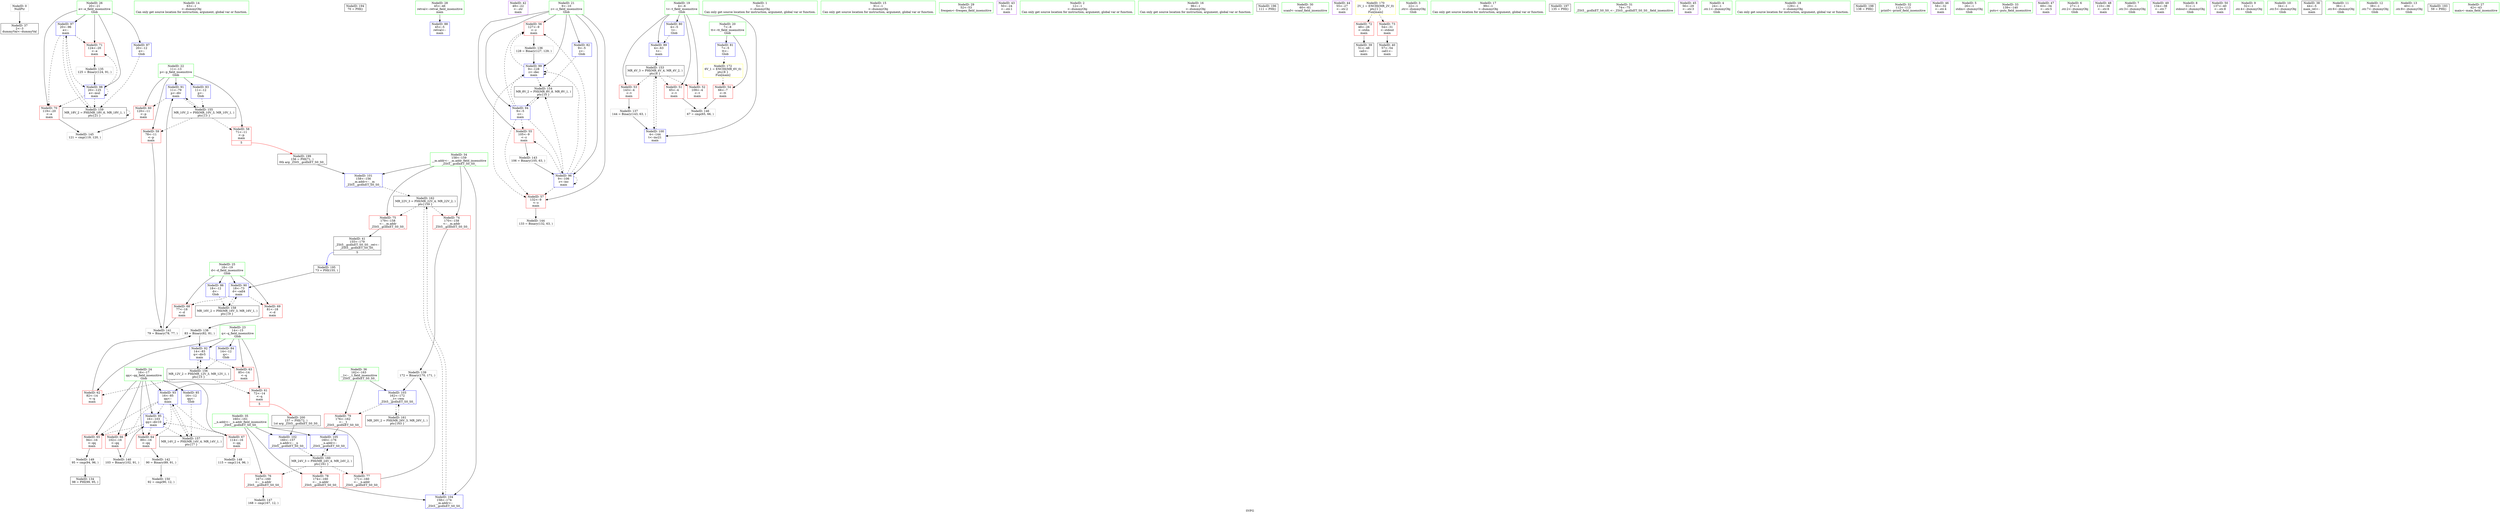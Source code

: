 digraph "SVFG" {
	label="SVFG";

	Node0x562407e3bf40 [shape=record,color=grey,label="{NodeID: 0\nNullPtr}"];
	Node0x562407e3bf40 -> Node0x562407e53d40[style=solid];
	Node0x562407e54730 [shape=record,color=blue,label="{NodeID: 97\n20\<--96\ne\<--\nmain\n}"];
	Node0x562407e54730 -> Node0x562407e56860[style=dashed];
	Node0x562407e54730 -> Node0x562407e56930[style=dashed];
	Node0x562407e54730 -> Node0x562407e54800[style=dashed];
	Node0x562407e54730 -> Node0x562407e63de0[style=dashed];
	Node0x562407e52700 [shape=record,color=green,label="{NodeID: 14\n63\<--1\n\<--dummyObj\nCan only get source location for instruction, argument, global var or function.}"];
	Node0x562407e719d0 [shape=record,color=black,label="{NodeID: 194\n70 = PHI()\n}"];
	Node0x562407e53500 [shape=record,color=green,label="{NodeID: 28\n45\<--46\nretval\<--retval_field_insensitive\nmain\n}"];
	Node0x562407e53500 -> Node0x562407e57880[style=solid];
	Node0x562407e54180 [shape=record,color=purple,label="{NodeID: 42\n49\<--22\n\<--.str\nmain\n}"];
	Node0x562407e5b3c0 [shape=record,color=grey,label="{NodeID: 139\n172 = Binary(170, 171, )\n}"];
	Node0x562407e5b3c0 -> Node0x562407e54c10[style=solid];
	Node0x562407e55d00 [shape=record,color=red,label="{NodeID: 56\n127\<--9\n\<--z\nmain\n}"];
	Node0x562407e55d00 -> Node0x562407e5af40[style=solid];
	Node0x562407e61fe0 [shape=record,color=black,label="{NodeID: 153\nMR_4V_3 = PHI(MR_4V_4, MR_4V_2, )\npts\{6 \}\n}"];
	Node0x562407e61fe0 -> Node0x562407e558f0[style=dashed];
	Node0x562407e61fe0 -> Node0x562407e559c0[style=dashed];
	Node0x562407e61fe0 -> Node0x562407e55a90[style=dashed];
	Node0x562407e61fe0 -> Node0x562407e549a0[style=dashed];
	Node0x562407e56860 [shape=record,color=red,label="{NodeID: 70\n119\<--20\n\<--e\nmain\n}"];
	Node0x562407e56860 -> Node0x562407e55330[style=solid];
	Node0x562407e57480 [shape=record,color=blue,label="{NodeID: 84\n14\<--12\nq\<--\nGlob }"];
	Node0x562407e57480 -> Node0x562407e62ee0[style=dashed];
	Node0x562407e3acb0 [shape=record,color=green,label="{NodeID: 1\n5\<--1\n\<--dummyObj\nCan only get source location for instruction, argument, global var or function.}"];
	Node0x562407e54800 [shape=record,color=blue,label="{NodeID: 98\n20\<--125\ne\<--mul\nmain\n}"];
	Node0x562407e54800 -> Node0x562407e56860[style=dashed];
	Node0x562407e54800 -> Node0x562407e56930[style=dashed];
	Node0x562407e54800 -> Node0x562407e54800[style=dashed];
	Node0x562407e54800 -> Node0x562407e63de0[style=dashed];
	Node0x562407e52800 [shape=record,color=green,label="{NodeID: 15\n91\<--1\n\<--dummyObj\nCan only get source location for instruction, argument, global var or function.}"];
	Node0x562407e71ad0 [shape=record,color=black,label="{NodeID: 195\n73 = PHI(155, )\n}"];
	Node0x562407e71ad0 -> Node0x562407e57a20[style=solid];
	Node0x562407e535d0 [shape=record,color=green,label="{NodeID: 29\n52\<--53\nfreopen\<--freopen_field_insensitive\n}"];
	Node0x562407e54250 [shape=record,color=purple,label="{NodeID: 43\n50\<--24\n\<--.str.1\nmain\n}"];
	Node0x562407e5b540 [shape=record,color=grey,label="{NodeID: 140\n103 = Binary(102, 91, )\n}"];
	Node0x562407e5b540 -> Node0x562407e57e30[style=solid];
	Node0x562407e55dd0 [shape=record,color=red,label="{NodeID: 57\n132\<--9\n\<--z\nmain\n}"];
	Node0x562407e55dd0 -> Node0x562407e551b0[style=solid];
	Node0x562407e624e0 [shape=record,color=black,label="{NodeID: 154\nMR_8V_2 = PHI(MR_8V_8, MR_8V_1, )\npts\{10 \}\n}"];
	Node0x562407e624e0 -> Node0x562407e57d60[style=dashed];
	Node0x562407e56930 [shape=record,color=red,label="{NodeID: 71\n124\<--20\n\<--e\nmain\n}"];
	Node0x562407e56930 -> Node0x562407e5adc0[style=solid];
	Node0x562407e57580 [shape=record,color=blue,label="{NodeID: 85\n16\<--12\nqq\<--\nGlob }"];
	Node0x562407e57580 -> Node0x562407e633e0[style=dashed];
	Node0x562407e3ad40 [shape=record,color=green,label="{NodeID: 2\n12\<--1\n\<--dummyObj\nCan only get source location for instruction, argument, global var or function.}"];
	Node0x562407e548d0 [shape=record,color=blue,label="{NodeID: 99\n9\<--128\nz\<--dec\nmain\n}"];
	Node0x562407e548d0 -> Node0x562407e55d00[style=dashed];
	Node0x562407e548d0 -> Node0x562407e55dd0[style=dashed];
	Node0x562407e548d0 -> Node0x562407e548d0[style=dashed];
	Node0x562407e548d0 -> Node0x562407e624e0[style=dashed];
	Node0x562407e52900 [shape=record,color=green,label="{NodeID: 16\n96\<--1\n\<--dummyObj\nCan only get source location for instruction, argument, global var or function.}"];
	Node0x562407e721d0 [shape=record,color=black,label="{NodeID: 196\n111 = PHI()\n}"];
	Node0x562407e536d0 [shape=record,color=green,label="{NodeID: 30\n60\<--61\nscanf\<--scanf_field_insensitive\n}"];
	Node0x562407e54320 [shape=record,color=purple,label="{NodeID: 44\n55\<--27\n\<--.str.2\nmain\n}"];
	Node0x562407e5b6c0 [shape=record,color=grey,label="{NodeID: 141\n79 = Binary(78, 77, )\n}"];
	Node0x562407e5b6c0 -> Node0x562407e57af0[style=solid];
	Node0x562407e55ea0 [shape=record,color=red,label="{NodeID: 58\n71\<--11\n\<--p\nmain\n|{<s0>5}}"];
	Node0x562407e55ea0:s0 -> Node0x562407e72440[style=solid,color=red];
	Node0x562407e629e0 [shape=record,color=black,label="{NodeID: 155\nMR_10V_2 = PHI(MR_10V_3, MR_10V_1, )\npts\{13 \}\n}"];
	Node0x562407e629e0 -> Node0x562407e55ea0[style=dashed];
	Node0x562407e629e0 -> Node0x562407e55f70[style=dashed];
	Node0x562407e629e0 -> Node0x562407e57af0[style=dashed];
	Node0x562407e56a00 [shape=record,color=red,label="{NodeID: 72\n48\<--26\n\<--stdin\nmain\n}"];
	Node0x562407e56a00 -> Node0x562407e53f10[style=solid];
	Node0x562407e57680 [shape=record,color=blue,label="{NodeID: 86\n18\<--12\nd\<--\nGlob }"];
	Node0x562407e57680 -> Node0x562407e638e0[style=dashed];
	Node0x562407e51850 [shape=record,color=green,label="{NodeID: 3\n22\<--1\n.str\<--dummyObj\nGlob }"];
	Node0x562407e549a0 [shape=record,color=blue,label="{NodeID: 100\n4\<--144\nt\<--inc21\nmain\n}"];
	Node0x562407e549a0 -> Node0x562407e61fe0[style=dashed];
	Node0x562407e52a00 [shape=record,color=green,label="{NodeID: 17\n99\<--1\n\<--dummyObj\nCan only get source location for instruction, argument, global var or function.}"];
	Node0x562407e722a0 [shape=record,color=black,label="{NodeID: 197\n135 = PHI()\n}"];
	Node0x562407e537d0 [shape=record,color=green,label="{NodeID: 31\n74\<--75\n_ZSt5__gcdIxET_S0_S0_\<--_ZSt5__gcdIxET_S0_S0__field_insensitive\n}"];
	Node0x562407e543f0 [shape=record,color=purple,label="{NodeID: 45\n56\<--29\n\<--.str.3\nmain\n}"];
	Node0x562407e54eb0 [shape=record,color=grey,label="{NodeID: 142\n90 = Binary(89, 91, )\n}"];
	Node0x562407e54eb0 -> Node0x562407e5cc50[style=solid];
	Node0x562407e55f70 [shape=record,color=red,label="{NodeID: 59\n78\<--11\n\<--p\nmain\n}"];
	Node0x562407e55f70 -> Node0x562407e5b6c0[style=solid];
	Node0x562407e62ee0 [shape=record,color=black,label="{NodeID: 156\nMR_12V_2 = PHI(MR_12V_3, MR_12V_1, )\npts\{15 \}\n}"];
	Node0x562407e62ee0 -> Node0x562407e56110[style=dashed];
	Node0x562407e62ee0 -> Node0x562407e561e0[style=dashed];
	Node0x562407e62ee0 -> Node0x562407e57bc0[style=dashed];
	Node0x562407e56ad0 [shape=record,color=red,label="{NodeID: 73\n54\<--31\n\<--stdout\nmain\n}"];
	Node0x562407e56ad0 -> Node0x562407e53fe0[style=solid];
	Node0x562407e672c0 [shape=record,color=yellow,style=double,label="{NodeID: 170\n2V_1 = ENCHI(MR_2V_0)\npts\{1 \}\nFun[main]}"];
	Node0x562407e672c0 -> Node0x562407e56a00[style=dashed];
	Node0x562407e672c0 -> Node0x562407e56ad0[style=dashed];
	Node0x562407e57780 [shape=record,color=blue,label="{NodeID: 87\n20\<--12\ne\<--\nGlob }"];
	Node0x562407e57780 -> Node0x562407e63de0[style=dashed];
	Node0x562407e518e0 [shape=record,color=green,label="{NodeID: 4\n24\<--1\n.str.1\<--dummyObj\nGlob }"];
	Node0x562407e54a70 [shape=record,color=blue,label="{NodeID: 101\n158\<--156\n__m.addr\<--__m\n_ZSt5__gcdIxET_S0_S0_\n}"];
	Node0x562407e54a70 -> Node0x562407e64ce0[style=dashed];
	Node0x562407e52b00 [shape=record,color=green,label="{NodeID: 18\n129\<--1\n\<--dummyObj\nCan only get source location for instruction, argument, global var or function.}"];
	Node0x562407e72370 [shape=record,color=black,label="{NodeID: 198\n138 = PHI()\n}"];
	Node0x562407e538d0 [shape=record,color=green,label="{NodeID: 32\n112\<--113\nprintf\<--printf_field_insensitive\n}"];
	Node0x562407e544c0 [shape=record,color=purple,label="{NodeID: 46\n58\<--32\n\<--.str.4\nmain\n}"];
	Node0x562407e55030 [shape=record,color=grey,label="{NodeID: 143\n106 = Binary(105, 63, )\n}"];
	Node0x562407e55030 -> Node0x562407e54660[style=solid];
	Node0x562407e56040 [shape=record,color=red,label="{NodeID: 60\n120\<--11\n\<--p\nmain\n}"];
	Node0x562407e56040 -> Node0x562407e55330[style=solid];
	Node0x562407e633e0 [shape=record,color=black,label="{NodeID: 157\nMR_14V_2 = PHI(MR_14V_4, MR_14V_1, )\npts\{17 \}\n}"];
	Node0x562407e633e0 -> Node0x562407e57c90[style=dashed];
	Node0x562407e56ba0 [shape=record,color=red,label="{NodeID: 74\n170\<--158\n\<--__m.addr\n_ZSt5__gcdIxET_S0_S0_\n}"];
	Node0x562407e56ba0 -> Node0x562407e5b3c0[style=solid];
	Node0x562407e57880 [shape=record,color=blue,label="{NodeID: 88\n45\<--5\nretval\<--\nmain\n}"];
	Node0x562407e51970 [shape=record,color=green,label="{NodeID: 5\n26\<--1\nstdin\<--dummyObj\nGlob }"];
	Node0x562407e54b40 [shape=record,color=blue,label="{NodeID: 102\n160\<--157\n__n.addr\<--__n\n_ZSt5__gcdIxET_S0_S0_\n}"];
	Node0x562407e54b40 -> Node0x562407e642e0[style=dashed];
	Node0x562407e52c00 [shape=record,color=green,label="{NodeID: 19\n4\<--6\nt\<--t_field_insensitive\nGlob }"];
	Node0x562407e52c00 -> Node0x562407e558f0[style=solid];
	Node0x562407e52c00 -> Node0x562407e559c0[style=solid];
	Node0x562407e52c00 -> Node0x562407e55a90[style=solid];
	Node0x562407e52c00 -> Node0x562407e57080[style=solid];
	Node0x562407e52c00 -> Node0x562407e57950[style=solid];
	Node0x562407e52c00 -> Node0x562407e549a0[style=solid];
	Node0x562407e72440 [shape=record,color=black,label="{NodeID: 199\n156 = PHI(71, )\n0th arg _ZSt5__gcdIxET_S0_S0_ }"];
	Node0x562407e72440 -> Node0x562407e54a70[style=solid];
	Node0x562407e539d0 [shape=record,color=green,label="{NodeID: 33\n139\<--140\nputs\<--puts_field_insensitive\n}"];
	Node0x562407e54590 [shape=record,color=purple,label="{NodeID: 47\n69\<--34\n\<--.str.5\nmain\n}"];
	Node0x562407e551b0 [shape=record,color=grey,label="{NodeID: 144\n133 = Binary(132, 63, )\n}"];
	Node0x562407e56110 [shape=record,color=red,label="{NodeID: 61\n72\<--14\n\<--q\nmain\n|{<s0>5}}"];
	Node0x562407e56110:s0 -> Node0x562407e725d0[style=solid,color=red];
	Node0x562407e638e0 [shape=record,color=black,label="{NodeID: 158\nMR_16V_2 = PHI(MR_16V_3, MR_16V_1, )\npts\{19 \}\n}"];
	Node0x562407e638e0 -> Node0x562407e57a20[style=dashed];
	Node0x562407e56c70 [shape=record,color=red,label="{NodeID: 75\n179\<--158\n\<--__m.addr\n_ZSt5__gcdIxET_S0_S0_\n}"];
	Node0x562407e56c70 -> Node0x562407e540b0[style=solid];
	Node0x562407e674b0 [shape=record,color=yellow,style=double,label="{NodeID: 172\n6V_1 = ENCHI(MR_6V_0)\npts\{8 \}\nFun[main]}"];
	Node0x562407e674b0 -> Node0x562407e55b60[style=dashed];
	Node0x562407e57950 [shape=record,color=blue,label="{NodeID: 89\n4\<--63\nt\<--\nmain\n}"];
	Node0x562407e57950 -> Node0x562407e61fe0[style=dashed];
	Node0x562407e51a00 [shape=record,color=green,label="{NodeID: 6\n27\<--1\n.str.2\<--dummyObj\nGlob }"];
	Node0x562407e54c10 [shape=record,color=blue,label="{NodeID: 103\n162\<--172\n__t\<--rem\n_ZSt5__gcdIxET_S0_S0_\n}"];
	Node0x562407e54c10 -> Node0x562407e56fb0[style=dashed];
	Node0x562407e54c10 -> Node0x562407e647e0[style=dashed];
	Node0x562407e52d00 [shape=record,color=green,label="{NodeID: 20\n7\<--8\ntt\<--tt_field_insensitive\nGlob }"];
	Node0x562407e52d00 -> Node0x562407e55b60[style=solid];
	Node0x562407e52d00 -> Node0x562407e57180[style=solid];
	Node0x562407e725d0 [shape=record,color=black,label="{NodeID: 200\n157 = PHI(72, )\n1st arg _ZSt5__gcdIxET_S0_S0_ }"];
	Node0x562407e725d0 -> Node0x562407e54b40[style=solid];
	Node0x562407e53ad0 [shape=record,color=green,label="{NodeID: 34\n158\<--159\n__m.addr\<--__m.addr_field_insensitive\n_ZSt5__gcdIxET_S0_S0_\n}"];
	Node0x562407e53ad0 -> Node0x562407e56ba0[style=solid];
	Node0x562407e53ad0 -> Node0x562407e56c70[style=solid];
	Node0x562407e53ad0 -> Node0x562407e54a70[style=solid];
	Node0x562407e53ad0 -> Node0x562407e54ce0[style=solid];
	Node0x562407e55680 [shape=record,color=purple,label="{NodeID: 48\n110\<--36\n\<--.str.6\nmain\n}"];
	Node0x562407e55330 [shape=record,color=grey,label="{NodeID: 145\n121 = cmp(119, 120, )\n}"];
	Node0x562407e561e0 [shape=record,color=red,label="{NodeID: 62\n82\<--14\n\<--q\nmain\n}"];
	Node0x562407e561e0 -> Node0x562407e5b240[style=solid];
	Node0x562407e63de0 [shape=record,color=black,label="{NodeID: 159\nMR_18V_2 = PHI(MR_18V_6, MR_18V_1, )\npts\{21 \}\n}"];
	Node0x562407e63de0 -> Node0x562407e54730[style=dashed];
	Node0x562407e63de0 -> Node0x562407e63de0[style=dashed];
	Node0x562407e56d40 [shape=record,color=red,label="{NodeID: 76\n167\<--160\n\<--__n.addr\n_ZSt5__gcdIxET_S0_S0_\n}"];
	Node0x562407e56d40 -> Node0x562407e5c810[style=solid];
	Node0x562407e57a20 [shape=record,color=blue,label="{NodeID: 90\n18\<--73\nd\<--call4\nmain\n}"];
	Node0x562407e57a20 -> Node0x562407e566c0[style=dashed];
	Node0x562407e57a20 -> Node0x562407e56790[style=dashed];
	Node0x562407e57a20 -> Node0x562407e638e0[style=dashed];
	Node0x562407e52240 [shape=record,color=green,label="{NodeID: 7\n29\<--1\n.str.3\<--dummyObj\nGlob }"];
	Node0x562407e54ce0 [shape=record,color=blue,label="{NodeID: 104\n158\<--174\n__m.addr\<--\n_ZSt5__gcdIxET_S0_S0_\n}"];
	Node0x562407e54ce0 -> Node0x562407e64ce0[style=dashed];
	Node0x562407e52e00 [shape=record,color=green,label="{NodeID: 21\n9\<--10\nz\<--z_field_insensitive\nGlob }"];
	Node0x562407e52e00 -> Node0x562407e55c30[style=solid];
	Node0x562407e52e00 -> Node0x562407e55d00[style=solid];
	Node0x562407e52e00 -> Node0x562407e55dd0[style=solid];
	Node0x562407e52e00 -> Node0x562407e57280[style=solid];
	Node0x562407e52e00 -> Node0x562407e57d60[style=solid];
	Node0x562407e52e00 -> Node0x562407e54660[style=solid];
	Node0x562407e52e00 -> Node0x562407e548d0[style=solid];
	Node0x562407e53ba0 [shape=record,color=green,label="{NodeID: 35\n160\<--161\n__n.addr\<--__n.addr_field_insensitive\n_ZSt5__gcdIxET_S0_S0_\n}"];
	Node0x562407e53ba0 -> Node0x562407e56d40[style=solid];
	Node0x562407e53ba0 -> Node0x562407e56e10[style=solid];
	Node0x562407e53ba0 -> Node0x562407e56ee0[style=solid];
	Node0x562407e53ba0 -> Node0x562407e54b40[style=solid];
	Node0x562407e53ba0 -> Node0x562407e54db0[style=solid];
	Node0x562407e55750 [shape=record,color=purple,label="{NodeID: 49\n134\<--38\n\<--.str.7\nmain\n}"];
	Node0x562407e554b0 [shape=record,color=grey,label="{NodeID: 146\n67 = cmp(65, 66, )\n}"];
	Node0x562407e562b0 [shape=record,color=red,label="{NodeID: 63\n85\<--14\n\<--q\nmain\n}"];
	Node0x562407e562b0 -> Node0x562407e57c90[style=solid];
	Node0x562407e642e0 [shape=record,color=black,label="{NodeID: 160\nMR_24V_3 = PHI(MR_24V_4, MR_24V_2, )\npts\{161 \}\n}"];
	Node0x562407e642e0 -> Node0x562407e56d40[style=dashed];
	Node0x562407e642e0 -> Node0x562407e56e10[style=dashed];
	Node0x562407e642e0 -> Node0x562407e56ee0[style=dashed];
	Node0x562407e642e0 -> Node0x562407e54db0[style=dashed];
	Node0x562407e56e10 [shape=record,color=red,label="{NodeID: 77\n171\<--160\n\<--__n.addr\n_ZSt5__gcdIxET_S0_S0_\n}"];
	Node0x562407e56e10 -> Node0x562407e5b3c0[style=solid];
	Node0x562407e57af0 [shape=record,color=blue,label="{NodeID: 91\n11\<--79\np\<--div\nmain\n}"];
	Node0x562407e57af0 -> Node0x562407e56040[style=dashed];
	Node0x562407e57af0 -> Node0x562407e629e0[style=dashed];
	Node0x562407e522d0 [shape=record,color=green,label="{NodeID: 8\n31\<--1\nstdout\<--dummyObj\nGlob }"];
	Node0x562407e54db0 [shape=record,color=blue,label="{NodeID: 105\n160\<--176\n__n.addr\<--\n_ZSt5__gcdIxET_S0_S0_\n}"];
	Node0x562407e54db0 -> Node0x562407e642e0[style=dashed];
	Node0x562407e52f00 [shape=record,color=green,label="{NodeID: 22\n11\<--13\np\<--p_field_insensitive\nGlob }"];
	Node0x562407e52f00 -> Node0x562407e55ea0[style=solid];
	Node0x562407e52f00 -> Node0x562407e55f70[style=solid];
	Node0x562407e52f00 -> Node0x562407e56040[style=solid];
	Node0x562407e52f00 -> Node0x562407e57380[style=solid];
	Node0x562407e52f00 -> Node0x562407e57af0[style=solid];
	Node0x562407e53c70 [shape=record,color=green,label="{NodeID: 36\n162\<--163\n__t\<--__t_field_insensitive\n_ZSt5__gcdIxET_S0_S0_\n}"];
	Node0x562407e53c70 -> Node0x562407e56fb0[style=solid];
	Node0x562407e53c70 -> Node0x562407e54c10[style=solid];
	Node0x562407e55820 [shape=record,color=purple,label="{NodeID: 50\n137\<--40\n\<--.str.8\nmain\n}"];
	Node0x562407e5c810 [shape=record,color=grey,label="{NodeID: 147\n168 = cmp(167, 12, )\n}"];
	Node0x562407e56380 [shape=record,color=red,label="{NodeID: 64\n89\<--16\n\<--qq\nmain\n}"];
	Node0x562407e56380 -> Node0x562407e54eb0[style=solid];
	Node0x562407e647e0 [shape=record,color=black,label="{NodeID: 161\nMR_26V_2 = PHI(MR_26V_3, MR_26V_1, )\npts\{163 \}\n}"];
	Node0x562407e647e0 -> Node0x562407e54c10[style=dashed];
	Node0x562407e56ee0 [shape=record,color=red,label="{NodeID: 78\n174\<--160\n\<--__n.addr\n_ZSt5__gcdIxET_S0_S0_\n}"];
	Node0x562407e56ee0 -> Node0x562407e54ce0[style=solid];
	Node0x562407e57bc0 [shape=record,color=blue,label="{NodeID: 92\n14\<--83\nq\<--div5\nmain\n}"];
	Node0x562407e57bc0 -> Node0x562407e562b0[style=dashed];
	Node0x562407e57bc0 -> Node0x562407e62ee0[style=dashed];
	Node0x562407e52360 [shape=record,color=green,label="{NodeID: 9\n32\<--1\n.str.4\<--dummyObj\nGlob }"];
	Node0x562407e53000 [shape=record,color=green,label="{NodeID: 23\n14\<--15\nq\<--q_field_insensitive\nGlob }"];
	Node0x562407e53000 -> Node0x562407e56110[style=solid];
	Node0x562407e53000 -> Node0x562407e561e0[style=solid];
	Node0x562407e53000 -> Node0x562407e562b0[style=solid];
	Node0x562407e53000 -> Node0x562407e57480[style=solid];
	Node0x562407e53000 -> Node0x562407e57bc0[style=solid];
	Node0x562407e53d40 [shape=record,color=black,label="{NodeID: 37\n2\<--3\ndummyVal\<--dummyVal\n}"];
	Node0x562407ca41d0 [shape=record,color=black,label="{NodeID: 134\n98 = PHI(99, 95, )\n}"];
	Node0x562407e558f0 [shape=record,color=red,label="{NodeID: 51\n65\<--4\n\<--t\nmain\n}"];
	Node0x562407e558f0 -> Node0x562407e554b0[style=solid];
	Node0x562407e5c950 [shape=record,color=grey,label="{NodeID: 148\n115 = cmp(114, 96, )\n}"];
	Node0x562407e56450 [shape=record,color=red,label="{NodeID: 65\n94\<--16\n\<--qq\nmain\n}"];
	Node0x562407e56450 -> Node0x562407e5cad0[style=solid];
	Node0x562407e64ce0 [shape=record,color=black,label="{NodeID: 162\nMR_22V_3 = PHI(MR_22V_4, MR_22V_2, )\npts\{159 \}\n}"];
	Node0x562407e64ce0 -> Node0x562407e56ba0[style=dashed];
	Node0x562407e64ce0 -> Node0x562407e56c70[style=dashed];
	Node0x562407e64ce0 -> Node0x562407e54ce0[style=dashed];
	Node0x562407e56fb0 [shape=record,color=red,label="{NodeID: 79\n176\<--162\n\<--__t\n_ZSt5__gcdIxET_S0_S0_\n}"];
	Node0x562407e56fb0 -> Node0x562407e54db0[style=solid];
	Node0x562407e57c90 [shape=record,color=blue,label="{NodeID: 93\n16\<--85\nqq\<--\nmain\n}"];
	Node0x562407e57c90 -> Node0x562407e56380[style=dashed];
	Node0x562407e57c90 -> Node0x562407e56450[style=dashed];
	Node0x562407e57c90 -> Node0x562407e56520[style=dashed];
	Node0x562407e57c90 -> Node0x562407e565f0[style=dashed];
	Node0x562407e57c90 -> Node0x562407e57e30[style=dashed];
	Node0x562407e57c90 -> Node0x562407e633e0[style=dashed];
	Node0x562407e523f0 [shape=record,color=green,label="{NodeID: 10\n34\<--1\n.str.5\<--dummyObj\nGlob }"];
	Node0x562407e53100 [shape=record,color=green,label="{NodeID: 24\n16\<--17\nqq\<--qq_field_insensitive\nGlob }"];
	Node0x562407e53100 -> Node0x562407e56380[style=solid];
	Node0x562407e53100 -> Node0x562407e56450[style=solid];
	Node0x562407e53100 -> Node0x562407e56520[style=solid];
	Node0x562407e53100 -> Node0x562407e565f0[style=solid];
	Node0x562407e53100 -> Node0x562407e57580[style=solid];
	Node0x562407e53100 -> Node0x562407e57c90[style=solid];
	Node0x562407e53100 -> Node0x562407e57e30[style=solid];
	Node0x562407e53e40 [shape=record,color=black,label="{NodeID: 38\n44\<--5\nmain_ret\<--\nmain\n}"];
	Node0x562407e5adc0 [shape=record,color=grey,label="{NodeID: 135\n125 = Binary(124, 91, )\n}"];
	Node0x562407e5adc0 -> Node0x562407e54800[style=solid];
	Node0x562407e559c0 [shape=record,color=red,label="{NodeID: 52\n109\<--4\n\<--t\nmain\n}"];
	Node0x562407e5cad0 [shape=record,color=grey,label="{NodeID: 149\n95 = cmp(94, 96, )\n}"];
	Node0x562407e5cad0 -> Node0x562407ca41d0[style=solid];
	Node0x562407e56520 [shape=record,color=red,label="{NodeID: 66\n102\<--16\n\<--qq\nmain\n}"];
	Node0x562407e56520 -> Node0x562407e5b540[style=solid];
	Node0x562407e57080 [shape=record,color=blue,label="{NodeID: 80\n4\<--5\nt\<--\nGlob }"];
	Node0x562407e57080 -> Node0x562407e57950[style=dashed];
	Node0x562407e57d60 [shape=record,color=blue,label="{NodeID: 94\n9\<--5\nz\<--\nmain\n}"];
	Node0x562407e57d60 -> Node0x562407e55c30[style=dashed];
	Node0x562407e57d60 -> Node0x562407e55d00[style=dashed];
	Node0x562407e57d60 -> Node0x562407e55dd0[style=dashed];
	Node0x562407e57d60 -> Node0x562407e54660[style=dashed];
	Node0x562407e57d60 -> Node0x562407e548d0[style=dashed];
	Node0x562407e57d60 -> Node0x562407e624e0[style=dashed];
	Node0x562407e52480 [shape=record,color=green,label="{NodeID: 11\n36\<--1\n.str.6\<--dummyObj\nGlob }"];
	Node0x562407e53200 [shape=record,color=green,label="{NodeID: 25\n18\<--19\nd\<--d_field_insensitive\nGlob }"];
	Node0x562407e53200 -> Node0x562407e566c0[style=solid];
	Node0x562407e53200 -> Node0x562407e56790[style=solid];
	Node0x562407e53200 -> Node0x562407e57680[style=solid];
	Node0x562407e53200 -> Node0x562407e57a20[style=solid];
	Node0x562407e53f10 [shape=record,color=black,label="{NodeID: 39\n51\<--48\ncall\<--\nmain\n}"];
	Node0x562407e5af40 [shape=record,color=grey,label="{NodeID: 136\n128 = Binary(127, 129, )\n}"];
	Node0x562407e5af40 -> Node0x562407e548d0[style=solid];
	Node0x562407e55a90 [shape=record,color=red,label="{NodeID: 53\n143\<--4\n\<--t\nmain\n}"];
	Node0x562407e55a90 -> Node0x562407e5b0c0[style=solid];
	Node0x562407e5cc50 [shape=record,color=grey,label="{NodeID: 150\n92 = cmp(90, 12, )\n}"];
	Node0x562407e565f0 [shape=record,color=red,label="{NodeID: 67\n114\<--16\n\<--qq\nmain\n}"];
	Node0x562407e565f0 -> Node0x562407e5c950[style=solid];
	Node0x562407e57180 [shape=record,color=blue,label="{NodeID: 81\n7\<--5\ntt\<--\nGlob }"];
	Node0x562407e57180 -> Node0x562407e674b0[style=dashed];
	Node0x562407e57e30 [shape=record,color=blue,label="{NodeID: 95\n16\<--103\nqq\<--div10\nmain\n}"];
	Node0x562407e57e30 -> Node0x562407e56380[style=dashed];
	Node0x562407e57e30 -> Node0x562407e56450[style=dashed];
	Node0x562407e57e30 -> Node0x562407e56520[style=dashed];
	Node0x562407e57e30 -> Node0x562407e565f0[style=dashed];
	Node0x562407e57e30 -> Node0x562407e57e30[style=dashed];
	Node0x562407e57e30 -> Node0x562407e633e0[style=dashed];
	Node0x562407e52540 [shape=record,color=green,label="{NodeID: 12\n38\<--1\n.str.7\<--dummyObj\nGlob }"];
	Node0x562407e53300 [shape=record,color=green,label="{NodeID: 26\n20\<--21\ne\<--e_field_insensitive\nGlob }"];
	Node0x562407e53300 -> Node0x562407e56860[style=solid];
	Node0x562407e53300 -> Node0x562407e56930[style=solid];
	Node0x562407e53300 -> Node0x562407e57780[style=solid];
	Node0x562407e53300 -> Node0x562407e54730[style=solid];
	Node0x562407e53300 -> Node0x562407e54800[style=solid];
	Node0x562407e53fe0 [shape=record,color=black,label="{NodeID: 40\n57\<--54\ncall1\<--\nmain\n}"];
	Node0x562407e5b0c0 [shape=record,color=grey,label="{NodeID: 137\n144 = Binary(143, 63, )\n}"];
	Node0x562407e5b0c0 -> Node0x562407e549a0[style=solid];
	Node0x562407e55b60 [shape=record,color=red,label="{NodeID: 54\n66\<--7\n\<--tt\nmain\n}"];
	Node0x562407e55b60 -> Node0x562407e554b0[style=solid];
	Node0x562407e566c0 [shape=record,color=red,label="{NodeID: 68\n77\<--18\n\<--d\nmain\n}"];
	Node0x562407e566c0 -> Node0x562407e5b6c0[style=solid];
	Node0x562407e57280 [shape=record,color=blue,label="{NodeID: 82\n9\<--5\nz\<--\nGlob }"];
	Node0x562407e57280 -> Node0x562407e624e0[style=dashed];
	Node0x562407e54660 [shape=record,color=blue,label="{NodeID: 96\n9\<--106\nz\<--inc\nmain\n}"];
	Node0x562407e54660 -> Node0x562407e55c30[style=dashed];
	Node0x562407e54660 -> Node0x562407e55d00[style=dashed];
	Node0x562407e54660 -> Node0x562407e55dd0[style=dashed];
	Node0x562407e54660 -> Node0x562407e54660[style=dashed];
	Node0x562407e54660 -> Node0x562407e548d0[style=dashed];
	Node0x562407e54660 -> Node0x562407e624e0[style=dashed];
	Node0x562407e52600 [shape=record,color=green,label="{NodeID: 13\n40\<--1\n.str.8\<--dummyObj\nGlob }"];
	Node0x562407e718d0 [shape=record,color=black,label="{NodeID: 193\n59 = PHI()\n}"];
	Node0x562407e53400 [shape=record,color=green,label="{NodeID: 27\n42\<--43\nmain\<--main_field_insensitive\n}"];
	Node0x562407e540b0 [shape=record,color=black,label="{NodeID: 41\n155\<--179\n_ZSt5__gcdIxET_S0_S0__ret\<--\n_ZSt5__gcdIxET_S0_S0_\n|{<s0>5}}"];
	Node0x562407e540b0:s0 -> Node0x562407e71ad0[style=solid,color=blue];
	Node0x562407e5b240 [shape=record,color=grey,label="{NodeID: 138\n83 = Binary(82, 81, )\n}"];
	Node0x562407e5b240 -> Node0x562407e57bc0[style=solid];
	Node0x562407e55c30 [shape=record,color=red,label="{NodeID: 55\n105\<--9\n\<--z\nmain\n}"];
	Node0x562407e55c30 -> Node0x562407e55030[style=solid];
	Node0x562407e56790 [shape=record,color=red,label="{NodeID: 69\n81\<--18\n\<--d\nmain\n}"];
	Node0x562407e56790 -> Node0x562407e5b240[style=solid];
	Node0x562407e57380 [shape=record,color=blue,label="{NodeID: 83\n11\<--12\np\<--\nGlob }"];
	Node0x562407e57380 -> Node0x562407e629e0[style=dashed];
}
